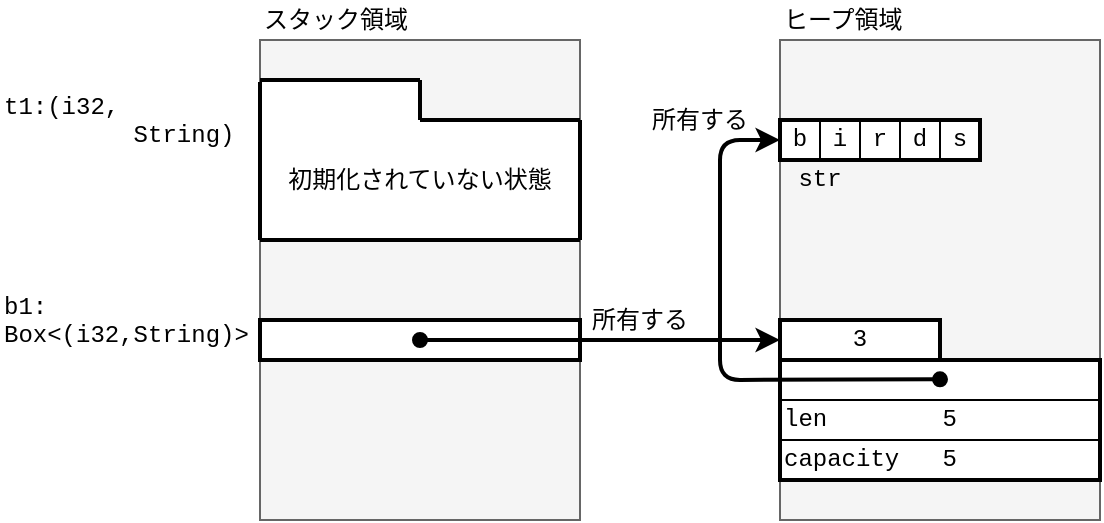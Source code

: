 <mxfile version="14.6.5" type="device"><diagram id="uDB-nxu_YsQQ1em7jrMV" name="ページ1"><mxGraphModel dx="601" dy="510" grid="1" gridSize="10" guides="1" tooltips="1" connect="1" arrows="1" fold="1" page="1" pageScale="1" pageWidth="1169" pageHeight="827" math="0" shadow="0"><root><mxCell id="0"/><mxCell id="1" parent="0"/><mxCell id="whwNFZal_CgKQ0Ixzvkz-1" value="スタック領域" style="text;html=1;strokeColor=none;fillColor=none;align=left;verticalAlign=middle;whiteSpace=wrap;rounded=0;" vertex="1" parent="1"><mxGeometry x="190" y="40" width="120" height="20" as="geometry"/></mxCell><mxCell id="whwNFZal_CgKQ0Ixzvkz-3" value="ヒープ領域" style="text;html=1;strokeColor=none;fillColor=none;align=left;verticalAlign=middle;whiteSpace=wrap;rounded=0;" vertex="1" parent="1"><mxGeometry x="450" y="40" width="120" height="20" as="geometry"/></mxCell><mxCell id="whwNFZal_CgKQ0Ixzvkz-4" value="" style="rounded=0;whiteSpace=wrap;html=1;align=left;fillColor=#f5f5f5;strokeColor=#666666;fontColor=#333333;" vertex="1" parent="1"><mxGeometry x="190" y="60" width="160" height="240" as="geometry"/></mxCell><mxCell id="whwNFZal_CgKQ0Ixzvkz-5" value="" style="rounded=0;whiteSpace=wrap;html=1;align=left;fillColor=#f5f5f5;strokeColor=#666666;fontColor=#333333;" vertex="1" parent="1"><mxGeometry x="450" y="60" width="160" height="240" as="geometry"/></mxCell><mxCell id="whwNFZal_CgKQ0Ixzvkz-6" value="3" style="rounded=0;whiteSpace=wrap;html=1;align=center;fontFamily=Courier New;" vertex="1" parent="1"><mxGeometry x="450" y="200" width="80" height="20" as="geometry"/></mxCell><mxCell id="whwNFZal_CgKQ0Ixzvkz-7" value="" style="rounded=0;whiteSpace=wrap;html=1;align=center;fontFamily=Courier New;" vertex="1" parent="1"><mxGeometry x="450" y="220" width="160" height="20" as="geometry"/></mxCell><mxCell id="whwNFZal_CgKQ0Ixzvkz-8" value="len&amp;nbsp; &amp;nbsp; &amp;nbsp; &amp;nbsp; 5" style="rounded=0;whiteSpace=wrap;html=1;align=left;fontFamily=Courier New;" vertex="1" parent="1"><mxGeometry x="450" y="240" width="160" height="20" as="geometry"/></mxCell><mxCell id="whwNFZal_CgKQ0Ixzvkz-9" value="capacity&amp;nbsp; &amp;nbsp;5" style="rounded=0;whiteSpace=wrap;html=1;align=left;fontFamily=Courier New;" vertex="1" parent="1"><mxGeometry x="450" y="260" width="160" height="20" as="geometry"/></mxCell><mxCell id="whwNFZal_CgKQ0Ixzvkz-10" value="" style="rounded=0;whiteSpace=wrap;html=1;align=center;strokeWidth=2;" vertex="1" parent="1"><mxGeometry x="190" y="200" width="160" height="20" as="geometry"/></mxCell><mxCell id="whwNFZal_CgKQ0Ixzvkz-11" value="" style="rounded=0;whiteSpace=wrap;html=1;align=center;fillColor=none;strokeWidth=2;fontFamily=Courier New;" vertex="1" parent="1"><mxGeometry x="450" y="200" width="80" height="20" as="geometry"/></mxCell><mxCell id="whwNFZal_CgKQ0Ixzvkz-16" value="b" style="rounded=0;whiteSpace=wrap;html=1;strokeWidth=1;align=center;fontFamily=Courier New;" vertex="1" parent="1"><mxGeometry x="450" y="100" width="20" height="20" as="geometry"/></mxCell><mxCell id="whwNFZal_CgKQ0Ixzvkz-17" value="i" style="rounded=0;whiteSpace=wrap;html=1;strokeWidth=1;align=center;fontFamily=Courier New;" vertex="1" parent="1"><mxGeometry x="470" y="100" width="20" height="20" as="geometry"/></mxCell><mxCell id="whwNFZal_CgKQ0Ixzvkz-18" value="r" style="rounded=0;whiteSpace=wrap;html=1;strokeWidth=1;align=center;fontFamily=Courier New;" vertex="1" parent="1"><mxGeometry x="490" y="100" width="20" height="20" as="geometry"/></mxCell><mxCell id="whwNFZal_CgKQ0Ixzvkz-19" value="d" style="rounded=0;whiteSpace=wrap;html=1;strokeWidth=1;align=center;fontFamily=Courier New;" vertex="1" parent="1"><mxGeometry x="510" y="100" width="20" height="20" as="geometry"/></mxCell><mxCell id="whwNFZal_CgKQ0Ixzvkz-20" value="s" style="rounded=0;whiteSpace=wrap;html=1;strokeWidth=1;align=center;fontFamily=Courier New;" vertex="1" parent="1"><mxGeometry x="530" y="100" width="20" height="20" as="geometry"/></mxCell><mxCell id="whwNFZal_CgKQ0Ixzvkz-15" value="" style="rounded=0;whiteSpace=wrap;html=1;strokeWidth=2;fillColor=none;align=center;" vertex="1" parent="1"><mxGeometry x="450" y="100" width="100" height="20" as="geometry"/></mxCell><mxCell id="whwNFZal_CgKQ0Ixzvkz-22" value="t1:(i32,&amp;nbsp;&lt;br&gt;&amp;nbsp; &amp;nbsp; &amp;nbsp; &amp;nbsp; &amp;nbsp;String)" style="text;html=1;strokeColor=none;fillColor=none;align=left;verticalAlign=top;whiteSpace=wrap;rounded=0;fontFamily=Courier New;" vertex="1" parent="1"><mxGeometry x="60" y="80" width="130" height="40" as="geometry"/></mxCell><mxCell id="whwNFZal_CgKQ0Ixzvkz-23" value="b1:&lt;br&gt;Box&amp;lt;(i32,String)&amp;gt;" style="text;html=1;strokeColor=none;fillColor=none;align=left;verticalAlign=top;whiteSpace=wrap;rounded=0;fontFamily=Courier New;" vertex="1" parent="1"><mxGeometry x="60" y="180" width="130" height="40" as="geometry"/></mxCell><mxCell id="whwNFZal_CgKQ0Ixzvkz-49" value="" style="group" vertex="1" connectable="0" parent="1"><mxGeometry x="190" y="80" width="160" height="80" as="geometry"/></mxCell><mxCell id="whwNFZal_CgKQ0Ixzvkz-50" value="" style="rounded=0;whiteSpace=wrap;html=1;align=center;fontFamily=Courier New;strokeColor=none;" vertex="1" parent="whwNFZal_CgKQ0Ixzvkz-49"><mxGeometry width="80" height="20" as="geometry"/></mxCell><mxCell id="whwNFZal_CgKQ0Ixzvkz-51" value="&lt;font face=&quot;Helvetica&quot;&gt;初期化されていない状態&lt;/font&gt;" style="rounded=0;whiteSpace=wrap;html=1;align=center;fontFamily=Courier New;strokeColor=none;" vertex="1" parent="whwNFZal_CgKQ0Ixzvkz-49"><mxGeometry y="20" width="160" height="60" as="geometry"/></mxCell><mxCell id="whwNFZal_CgKQ0Ixzvkz-52" value="" style="endArrow=none;html=1;fontFamily=Courier New;exitX=0;exitY=1;exitDx=0;exitDy=0;strokeWidth=2;" edge="1" parent="whwNFZal_CgKQ0Ixzvkz-49" source="whwNFZal_CgKQ0Ixzvkz-51"><mxGeometry width="50" height="50" relative="1" as="geometry"><mxPoint x="-50" y="51" as="sourcePoint"/><mxPoint y="1" as="targetPoint"/></mxGeometry></mxCell><mxCell id="whwNFZal_CgKQ0Ixzvkz-53" value="" style="endArrow=none;html=1;fontFamily=Courier New;exitX=1;exitY=0;exitDx=0;exitDy=0;strokeWidth=2;entryX=0;entryY=0;entryDx=0;entryDy=0;" edge="1" parent="whwNFZal_CgKQ0Ixzvkz-49"><mxGeometry width="50" height="50" relative="1" as="geometry"><mxPoint x="80" as="sourcePoint"/><mxPoint as="targetPoint"/></mxGeometry></mxCell><mxCell id="whwNFZal_CgKQ0Ixzvkz-54" value="" style="endArrow=none;html=1;fontFamily=Courier New;exitX=1;exitY=1;exitDx=0;exitDy=0;strokeWidth=2;entryX=0;entryY=1;entryDx=0;entryDy=0;" edge="1" parent="whwNFZal_CgKQ0Ixzvkz-49" source="whwNFZal_CgKQ0Ixzvkz-51" target="whwNFZal_CgKQ0Ixzvkz-51"><mxGeometry width="50" height="50" relative="1" as="geometry"><mxPoint x="10" y="90" as="sourcePoint"/><mxPoint y="76" as="targetPoint"/></mxGeometry></mxCell><mxCell id="whwNFZal_CgKQ0Ixzvkz-55" value="" style="endArrow=none;html=1;fontFamily=Courier New;exitX=1;exitY=1;exitDx=0;exitDy=0;strokeWidth=2;entryX=1;entryY=0;entryDx=0;entryDy=0;" edge="1" parent="whwNFZal_CgKQ0Ixzvkz-49" target="whwNFZal_CgKQ0Ixzvkz-51"><mxGeometry width="50" height="50" relative="1" as="geometry"><mxPoint x="160" y="80" as="sourcePoint"/><mxPoint y="80" as="targetPoint"/></mxGeometry></mxCell><mxCell id="whwNFZal_CgKQ0Ixzvkz-56" value="" style="endArrow=none;html=1;fontFamily=Courier New;strokeWidth=2;entryX=1;entryY=1;entryDx=0;entryDy=0;" edge="1" parent="whwNFZal_CgKQ0Ixzvkz-49" target="whwNFZal_CgKQ0Ixzvkz-50"><mxGeometry width="50" height="50" relative="1" as="geometry"><mxPoint x="160" y="20" as="sourcePoint"/><mxPoint x="20" y="100" as="targetPoint"/></mxGeometry></mxCell><mxCell id="whwNFZal_CgKQ0Ixzvkz-57" value="" style="endArrow=none;html=1;fontFamily=Courier New;exitX=1;exitY=1;exitDx=0;exitDy=0;strokeWidth=2;entryX=1;entryY=0;entryDx=0;entryDy=0;" edge="1" parent="whwNFZal_CgKQ0Ixzvkz-49" source="whwNFZal_CgKQ0Ixzvkz-50" target="whwNFZal_CgKQ0Ixzvkz-50"><mxGeometry width="50" height="50" relative="1" as="geometry"><mxPoint x="190" y="110" as="sourcePoint"/><mxPoint x="30" y="110" as="targetPoint"/></mxGeometry></mxCell><mxCell id="whwNFZal_CgKQ0Ixzvkz-58" value="" style="endArrow=classic;html=1;fontFamily=Courier New;strokeWidth=2;entryX=0;entryY=0.5;entryDx=0;entryDy=0;startArrow=oval;startFill=1;" edge="1" parent="whwNFZal_CgKQ0Ixzvkz-49" target="whwNFZal_CgKQ0Ixzvkz-11"><mxGeometry width="50" height="50" relative="1" as="geometry"><mxPoint x="80" y="130" as="sourcePoint"/><mxPoint x="240" y="130" as="targetPoint"/></mxGeometry></mxCell><mxCell id="whwNFZal_CgKQ0Ixzvkz-59" value="str" style="text;html=1;strokeColor=none;fillColor=none;align=center;verticalAlign=middle;whiteSpace=wrap;rounded=0;fontFamily=Courier New;" vertex="1" parent="1"><mxGeometry x="450" y="120" width="40" height="20" as="geometry"/></mxCell><mxCell id="whwNFZal_CgKQ0Ixzvkz-60" value="" style="endArrow=classic;html=1;fontFamily=Courier New;strokeWidth=2;entryX=0;entryY=0.5;entryDx=0;entryDy=0;startArrow=oval;startFill=1;" edge="1" parent="1" target="whwNFZal_CgKQ0Ixzvkz-15"><mxGeometry width="50" height="50" relative="1" as="geometry"><mxPoint x="530.0" y="229.66" as="sourcePoint"/><mxPoint x="710" y="229.66" as="targetPoint"/><Array as="points"><mxPoint x="420" y="230"/><mxPoint x="420" y="110"/></Array></mxGeometry></mxCell><mxCell id="whwNFZal_CgKQ0Ixzvkz-61" value="所有する" style="text;html=1;strokeColor=none;fillColor=none;align=center;verticalAlign=middle;whiteSpace=wrap;rounded=0;fontFamily=Helvetica;" vertex="1" parent="1"><mxGeometry x="380" y="90" width="60" height="20" as="geometry"/></mxCell><mxCell id="whwNFZal_CgKQ0Ixzvkz-62" value="所有する" style="text;html=1;strokeColor=none;fillColor=none;align=center;verticalAlign=middle;whiteSpace=wrap;rounded=0;fontFamily=Helvetica;" vertex="1" parent="1"><mxGeometry x="350" y="190" width="60" height="20" as="geometry"/></mxCell><mxCell id="whwNFZal_CgKQ0Ixzvkz-63" value="" style="rounded=0;whiteSpace=wrap;html=1;fontFamily=Helvetica;strokeWidth=2;align=center;fillColor=none;" vertex="1" parent="1"><mxGeometry x="450" y="220" width="160" height="60" as="geometry"/></mxCell></root></mxGraphModel></diagram></mxfile>